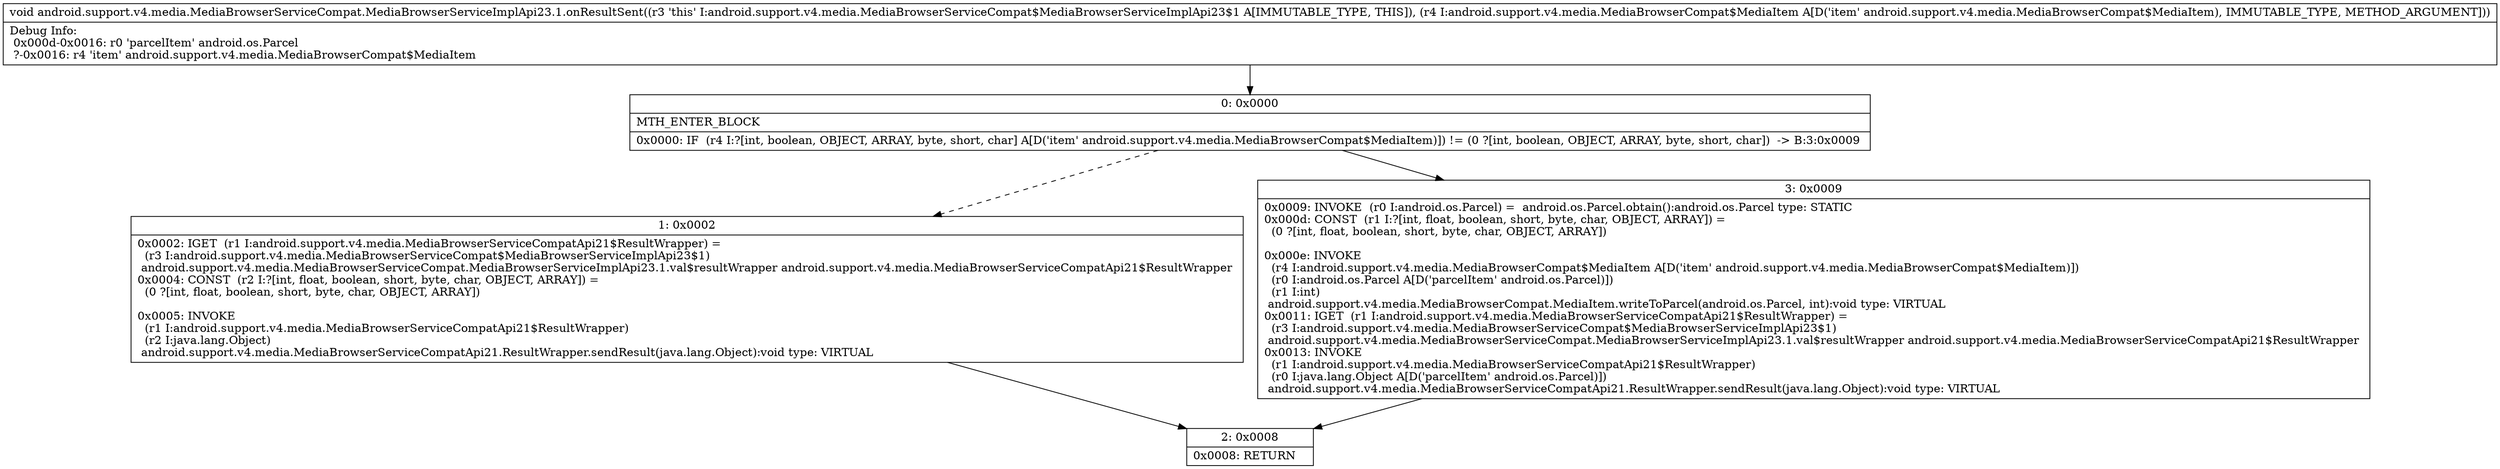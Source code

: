 digraph "CFG forandroid.support.v4.media.MediaBrowserServiceCompat.MediaBrowserServiceImplApi23.1.onResultSent(Landroid\/support\/v4\/media\/MediaBrowserCompat$MediaItem;)V" {
Node_0 [shape=record,label="{0\:\ 0x0000|MTH_ENTER_BLOCK\l|0x0000: IF  (r4 I:?[int, boolean, OBJECT, ARRAY, byte, short, char] A[D('item' android.support.v4.media.MediaBrowserCompat$MediaItem)]) != (0 ?[int, boolean, OBJECT, ARRAY, byte, short, char])  \-\> B:3:0x0009 \l}"];
Node_1 [shape=record,label="{1\:\ 0x0002|0x0002: IGET  (r1 I:android.support.v4.media.MediaBrowserServiceCompatApi21$ResultWrapper) = \l  (r3 I:android.support.v4.media.MediaBrowserServiceCompat$MediaBrowserServiceImplApi23$1)\l android.support.v4.media.MediaBrowserServiceCompat.MediaBrowserServiceImplApi23.1.val$resultWrapper android.support.v4.media.MediaBrowserServiceCompatApi21$ResultWrapper \l0x0004: CONST  (r2 I:?[int, float, boolean, short, byte, char, OBJECT, ARRAY]) = \l  (0 ?[int, float, boolean, short, byte, char, OBJECT, ARRAY])\l \l0x0005: INVOKE  \l  (r1 I:android.support.v4.media.MediaBrowserServiceCompatApi21$ResultWrapper)\l  (r2 I:java.lang.Object)\l android.support.v4.media.MediaBrowserServiceCompatApi21.ResultWrapper.sendResult(java.lang.Object):void type: VIRTUAL \l}"];
Node_2 [shape=record,label="{2\:\ 0x0008|0x0008: RETURN   \l}"];
Node_3 [shape=record,label="{3\:\ 0x0009|0x0009: INVOKE  (r0 I:android.os.Parcel) =  android.os.Parcel.obtain():android.os.Parcel type: STATIC \l0x000d: CONST  (r1 I:?[int, float, boolean, short, byte, char, OBJECT, ARRAY]) = \l  (0 ?[int, float, boolean, short, byte, char, OBJECT, ARRAY])\l \l0x000e: INVOKE  \l  (r4 I:android.support.v4.media.MediaBrowserCompat$MediaItem A[D('item' android.support.v4.media.MediaBrowserCompat$MediaItem)])\l  (r0 I:android.os.Parcel A[D('parcelItem' android.os.Parcel)])\l  (r1 I:int)\l android.support.v4.media.MediaBrowserCompat.MediaItem.writeToParcel(android.os.Parcel, int):void type: VIRTUAL \l0x0011: IGET  (r1 I:android.support.v4.media.MediaBrowserServiceCompatApi21$ResultWrapper) = \l  (r3 I:android.support.v4.media.MediaBrowserServiceCompat$MediaBrowserServiceImplApi23$1)\l android.support.v4.media.MediaBrowserServiceCompat.MediaBrowserServiceImplApi23.1.val$resultWrapper android.support.v4.media.MediaBrowserServiceCompatApi21$ResultWrapper \l0x0013: INVOKE  \l  (r1 I:android.support.v4.media.MediaBrowserServiceCompatApi21$ResultWrapper)\l  (r0 I:java.lang.Object A[D('parcelItem' android.os.Parcel)])\l android.support.v4.media.MediaBrowserServiceCompatApi21.ResultWrapper.sendResult(java.lang.Object):void type: VIRTUAL \l}"];
MethodNode[shape=record,label="{void android.support.v4.media.MediaBrowserServiceCompat.MediaBrowserServiceImplApi23.1.onResultSent((r3 'this' I:android.support.v4.media.MediaBrowserServiceCompat$MediaBrowserServiceImplApi23$1 A[IMMUTABLE_TYPE, THIS]), (r4 I:android.support.v4.media.MediaBrowserCompat$MediaItem A[D('item' android.support.v4.media.MediaBrowserCompat$MediaItem), IMMUTABLE_TYPE, METHOD_ARGUMENT]))  | Debug Info:\l  0x000d\-0x0016: r0 'parcelItem' android.os.Parcel\l  ?\-0x0016: r4 'item' android.support.v4.media.MediaBrowserCompat$MediaItem\l}"];
MethodNode -> Node_0;
Node_0 -> Node_1[style=dashed];
Node_0 -> Node_3;
Node_1 -> Node_2;
Node_3 -> Node_2;
}

